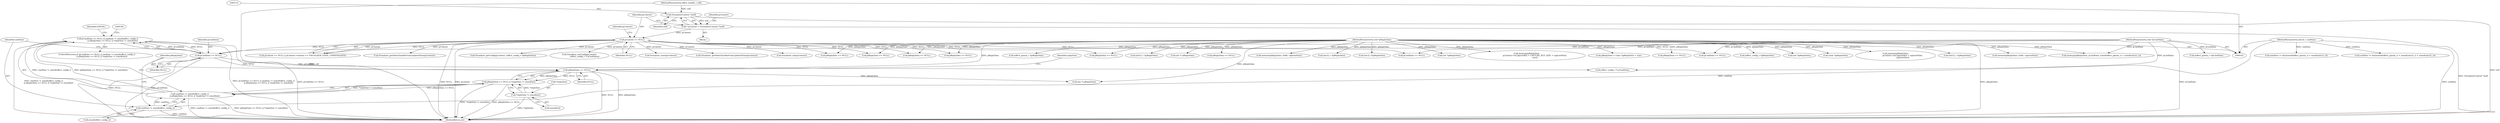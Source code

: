 digraph "0_Android_aeea52da00d210587fb3ed895de3d5f2e0264c88_11@API" {
"1000159" [label="(Call,pCmdData == NULL || cmdSize != sizeof(effect_config_t)\n                || pReplyData == NULL || *replySize != sizeof(int))"];
"1000160" [label="(Call,pCmdData == NULL)"];
"1000106" [label="(MethodParameterIn,void *pCmdData)"];
"1000119" [label="(Call,pContext == NULL)"];
"1000111" [label="(Call,* pContext = (VisualizerContext *)self)"];
"1000113" [label="(Call,(VisualizerContext *)self)"];
"1000103" [label="(MethodParameterIn,effect_handle_t self)"];
"1000163" [label="(Call,cmdSize != sizeof(effect_config_t)\n                || pReplyData == NULL || *replySize != sizeof(int))"];
"1000164" [label="(Call,cmdSize != sizeof(effect_config_t))"];
"1000105" [label="(MethodParameterIn,uint32_t cmdSize)"];
"1000168" [label="(Call,pReplyData == NULL || *replySize != sizeof(int))"];
"1000169" [label="(Call,pReplyData == NULL)"];
"1000108" [label="(MethodParameterIn,void *pReplyData)"];
"1000172" [label="(Call,*replySize != sizeof(int))"];
"1000801" [label="(Call,Visualizer_getDeltaTimeMsFromUpdatedTime(pContext))"];
"1000303" [label="(Call,cmdSize != (int)(sizeof(effect_param_t) + sizeof(uint32_t)))"];
"1000105" [label="(MethodParameterIn,uint32_t cmdSize)"];
"1000112" [label="(Identifier,pContext)"];
"1000674" [label="(Call,memset(pReplyData, 0x80, captureSize))"];
"1000161" [label="(Identifier,pCmdData)"];
"1000601" [label="(Call,(int32_t *)pReplyData)"];
"1000926" [label="(Call,(int32_t*)pReplyData)"];
"1000171" [label="(Identifier,NULL)"];
"1000195" [label="(Call,pReplyData == NULL)"];
"1000251" [label="(Call,(int *)pReplyData)"];
"1000115" [label="(Identifier,self)"];
"1000207" [label="(Call,Visualizer_getConfig(pContext, (effect_config_t *)pReplyData))"];
"1000299" [label="(Call,pCmdData == NULL)"];
"1000739" [label="(Call,memcpy(pReplyData,\n                           pContext->mCaptureBuf + CAPTURE_BUF_SIZE + capturePoint,\n                           size))"];
"1000163" [label="(Call,cmdSize != sizeof(effect_config_t)\n                || pReplyData == NULL || *replySize != sizeof(int))"];
"1000160" [label="(Call,pCmdData == NULL)"];
"1000186" [label="(Call,Visualizer_setConfig(pContext,\n                 (effect_config_t *) pCmdData))"];
"1000108" [label="(MethodParameterIn,void *pReplyData)"];
"1000169" [label="(Call,pReplyData == NULL)"];
"1000164" [label="(Call,cmdSize != sizeof(effect_config_t))"];
"1000749" [label="(Call,pReplyData = (char *)pReplyData + size)"];
"1000313" [label="(Call,pReplyData == NULL)"];
"1000996" [label="(MethodReturn,int)"];
"1000170" [label="(Identifier,pReplyData)"];
"1000119" [label="(Call,pContext == NULL)"];
"1000166" [label="(Call,sizeof(effect_config_t))"];
"1000474" [label="(Call,cmdSize != (int)(sizeof(effect_param_t) + sizeof(uint32_t) + sizeof(uint32_t)))"];
"1000209" [label="(Call,(effect_config_t *)pReplyData)"];
"1000180" [label="(Identifier,EINVAL)"];
"1000621" [label="(Call,pReplyData == NULL)"];
"1000113" [label="(Call,(VisualizerContext *)self)"];
"1000290" [label="(Call,(int *)pReplyData)"];
"1000165" [label="(Identifier,cmdSize)"];
"1000174" [label="(Identifier,replySize)"];
"1000752" [label="(Call,(char *)pReplyData)"];
"1000762" [label="(Call,memcpy(pReplyData,\n                       pContext->mCaptureBuf + capturePoint,\n                       captureSize))"];
"1000188" [label="(Call,(effect_config_t *) pCmdData)"];
"1000121" [label="(Identifier,NULL)"];
"1000214" [label="(Call,Visualizer_reset(pContext))"];
"1000642" [label="(Call,Visualizer_getDeltaTimeMsFromUpdatedTime(pContext))"];
"1000501" [label="(Call,(int32_t *)pReplyData)"];
"1000220" [label="(Call,pReplyData == NULL)"];
"1000183" [label="(Call,(int *) pReplyData)"];
"1000470" [label="(Call,pCmdData == NULL)"];
"1000779" [label="(Call,memset(pReplyData, 0x80, captureSize))"];
"1000111" [label="(Call,* pContext = (VisualizerContext *)self)"];
"1000137" [label="(Call,pReplyData == NULL)"];
"1000159" [label="(Call,pCmdData == NULL || cmdSize != sizeof(effect_config_t)\n                || pReplyData == NULL || *replySize != sizeof(int))"];
"1000173" [label="(Call,*replySize)"];
"1000162" [label="(Identifier,NULL)"];
"1000120" [label="(Identifier,pContext)"];
"1000124" [label="(Identifier,pContext)"];
"1000158" [label="(ControlStructure,if (pCmdData == NULL || cmdSize != sizeof(effect_config_t)\n                || pReplyData == NULL || *replySize != sizeof(int)))"];
"1000168" [label="(Call,pReplyData == NULL || *replySize != sizeof(int))"];
"1000344" [label="(Call,(effect_param_t *)pReplyData)"];
"1000154" [label="(Call,Visualizer_init(pContext))"];
"1000103" [label="(MethodParameterIn,effect_handle_t self)"];
"1000528" [label="(Call,(int32_t *)pReplyData)"];
"1000175" [label="(Call,sizeof(int))"];
"1000333" [label="(Call,memcpy(pReplyData, pCmdData, sizeof(effect_param_t) + sizeof(uint32_t)))"];
"1000259" [label="(Call,pReplyData == NULL)"];
"1000109" [label="(Block,)"];
"1000151" [label="(Call,(int *) pReplyData)"];
"1000118" [label="(Call,pContext == NULL || pContext->mState == VISUALIZER_STATE_UNINITIALIZED)"];
"1000508" [label="(Call,(effect_param_t *)pCmdData)"];
"1000106" [label="(MethodParameterIn,void *pCmdData)"];
"1000172" [label="(Call,*replySize != sizeof(int))"];
"1000487" [label="(Call,pReplyData == NULL)"];
"1000159" -> "1000158"  [label="AST: "];
"1000159" -> "1000160"  [label="CFG: "];
"1000159" -> "1000163"  [label="CFG: "];
"1000160" -> "1000159"  [label="AST: "];
"1000163" -> "1000159"  [label="AST: "];
"1000180" -> "1000159"  [label="CFG: "];
"1000184" -> "1000159"  [label="CFG: "];
"1000159" -> "1000996"  [label="DDG: pCmdData == NULL || cmdSize != sizeof(effect_config_t)\n                || pReplyData == NULL || *replySize != sizeof(int)"];
"1000159" -> "1000996"  [label="DDG: pCmdData == NULL"];
"1000159" -> "1000996"  [label="DDG: cmdSize != sizeof(effect_config_t)\n                || pReplyData == NULL || *replySize != sizeof(int)"];
"1000160" -> "1000159"  [label="DDG: pCmdData"];
"1000160" -> "1000159"  [label="DDG: NULL"];
"1000163" -> "1000159"  [label="DDG: cmdSize != sizeof(effect_config_t)"];
"1000163" -> "1000159"  [label="DDG: pReplyData == NULL || *replySize != sizeof(int)"];
"1000160" -> "1000162"  [label="CFG: "];
"1000161" -> "1000160"  [label="AST: "];
"1000162" -> "1000160"  [label="AST: "];
"1000165" -> "1000160"  [label="CFG: "];
"1000160" -> "1000996"  [label="DDG: NULL"];
"1000160" -> "1000996"  [label="DDG: pCmdData"];
"1000106" -> "1000160"  [label="DDG: pCmdData"];
"1000119" -> "1000160"  [label="DDG: NULL"];
"1000160" -> "1000169"  [label="DDG: NULL"];
"1000160" -> "1000188"  [label="DDG: pCmdData"];
"1000106" -> "1000102"  [label="AST: "];
"1000106" -> "1000996"  [label="DDG: pCmdData"];
"1000106" -> "1000188"  [label="DDG: pCmdData"];
"1000106" -> "1000299"  [label="DDG: pCmdData"];
"1000106" -> "1000333"  [label="DDG: pCmdData"];
"1000106" -> "1000470"  [label="DDG: pCmdData"];
"1000106" -> "1000508"  [label="DDG: pCmdData"];
"1000119" -> "1000118"  [label="AST: "];
"1000119" -> "1000121"  [label="CFG: "];
"1000120" -> "1000119"  [label="AST: "];
"1000121" -> "1000119"  [label="AST: "];
"1000124" -> "1000119"  [label="CFG: "];
"1000118" -> "1000119"  [label="CFG: "];
"1000119" -> "1000996"  [label="DDG: NULL"];
"1000119" -> "1000996"  [label="DDG: pContext"];
"1000119" -> "1000118"  [label="DDG: pContext"];
"1000119" -> "1000118"  [label="DDG: NULL"];
"1000111" -> "1000119"  [label="DDG: pContext"];
"1000119" -> "1000137"  [label="DDG: NULL"];
"1000119" -> "1000154"  [label="DDG: pContext"];
"1000119" -> "1000186"  [label="DDG: pContext"];
"1000119" -> "1000195"  [label="DDG: NULL"];
"1000119" -> "1000207"  [label="DDG: pContext"];
"1000119" -> "1000214"  [label="DDG: pContext"];
"1000119" -> "1000220"  [label="DDG: NULL"];
"1000119" -> "1000259"  [label="DDG: NULL"];
"1000119" -> "1000299"  [label="DDG: NULL"];
"1000119" -> "1000470"  [label="DDG: NULL"];
"1000119" -> "1000621"  [label="DDG: NULL"];
"1000119" -> "1000642"  [label="DDG: pContext"];
"1000119" -> "1000801"  [label="DDG: pContext"];
"1000111" -> "1000109"  [label="AST: "];
"1000111" -> "1000113"  [label="CFG: "];
"1000112" -> "1000111"  [label="AST: "];
"1000113" -> "1000111"  [label="AST: "];
"1000120" -> "1000111"  [label="CFG: "];
"1000111" -> "1000996"  [label="DDG: (VisualizerContext *)self"];
"1000113" -> "1000111"  [label="DDG: self"];
"1000113" -> "1000115"  [label="CFG: "];
"1000114" -> "1000113"  [label="AST: "];
"1000115" -> "1000113"  [label="AST: "];
"1000113" -> "1000996"  [label="DDG: self"];
"1000103" -> "1000113"  [label="DDG: self"];
"1000103" -> "1000102"  [label="AST: "];
"1000103" -> "1000996"  [label="DDG: self"];
"1000163" -> "1000164"  [label="CFG: "];
"1000163" -> "1000168"  [label="CFG: "];
"1000164" -> "1000163"  [label="AST: "];
"1000168" -> "1000163"  [label="AST: "];
"1000163" -> "1000996"  [label="DDG: cmdSize != sizeof(effect_config_t)"];
"1000163" -> "1000996"  [label="DDG: pReplyData == NULL || *replySize != sizeof(int)"];
"1000164" -> "1000163"  [label="DDG: cmdSize"];
"1000168" -> "1000163"  [label="DDG: pReplyData == NULL"];
"1000168" -> "1000163"  [label="DDG: *replySize != sizeof(int)"];
"1000164" -> "1000166"  [label="CFG: "];
"1000165" -> "1000164"  [label="AST: "];
"1000166" -> "1000164"  [label="AST: "];
"1000170" -> "1000164"  [label="CFG: "];
"1000164" -> "1000996"  [label="DDG: cmdSize"];
"1000105" -> "1000164"  [label="DDG: cmdSize"];
"1000105" -> "1000102"  [label="AST: "];
"1000105" -> "1000996"  [label="DDG: cmdSize"];
"1000105" -> "1000303"  [label="DDG: cmdSize"];
"1000105" -> "1000474"  [label="DDG: cmdSize"];
"1000168" -> "1000169"  [label="CFG: "];
"1000168" -> "1000172"  [label="CFG: "];
"1000169" -> "1000168"  [label="AST: "];
"1000172" -> "1000168"  [label="AST: "];
"1000168" -> "1000996"  [label="DDG: *replySize != sizeof(int)"];
"1000168" -> "1000996"  [label="DDG: pReplyData == NULL"];
"1000169" -> "1000168"  [label="DDG: pReplyData"];
"1000169" -> "1000168"  [label="DDG: NULL"];
"1000172" -> "1000168"  [label="DDG: *replySize"];
"1000169" -> "1000171"  [label="CFG: "];
"1000170" -> "1000169"  [label="AST: "];
"1000171" -> "1000169"  [label="AST: "];
"1000174" -> "1000169"  [label="CFG: "];
"1000169" -> "1000996"  [label="DDG: NULL"];
"1000169" -> "1000996"  [label="DDG: pReplyData"];
"1000108" -> "1000169"  [label="DDG: pReplyData"];
"1000169" -> "1000183"  [label="DDG: pReplyData"];
"1000108" -> "1000102"  [label="AST: "];
"1000108" -> "1000996"  [label="DDG: pReplyData"];
"1000108" -> "1000137"  [label="DDG: pReplyData"];
"1000108" -> "1000151"  [label="DDG: pReplyData"];
"1000108" -> "1000183"  [label="DDG: pReplyData"];
"1000108" -> "1000195"  [label="DDG: pReplyData"];
"1000108" -> "1000209"  [label="DDG: pReplyData"];
"1000108" -> "1000220"  [label="DDG: pReplyData"];
"1000108" -> "1000251"  [label="DDG: pReplyData"];
"1000108" -> "1000259"  [label="DDG: pReplyData"];
"1000108" -> "1000290"  [label="DDG: pReplyData"];
"1000108" -> "1000313"  [label="DDG: pReplyData"];
"1000108" -> "1000333"  [label="DDG: pReplyData"];
"1000108" -> "1000344"  [label="DDG: pReplyData"];
"1000108" -> "1000487"  [label="DDG: pReplyData"];
"1000108" -> "1000501"  [label="DDG: pReplyData"];
"1000108" -> "1000528"  [label="DDG: pReplyData"];
"1000108" -> "1000601"  [label="DDG: pReplyData"];
"1000108" -> "1000621"  [label="DDG: pReplyData"];
"1000108" -> "1000674"  [label="DDG: pReplyData"];
"1000108" -> "1000739"  [label="DDG: pReplyData"];
"1000108" -> "1000749"  [label="DDG: pReplyData"];
"1000108" -> "1000752"  [label="DDG: pReplyData"];
"1000108" -> "1000762"  [label="DDG: pReplyData"];
"1000108" -> "1000779"  [label="DDG: pReplyData"];
"1000108" -> "1000926"  [label="DDG: pReplyData"];
"1000172" -> "1000175"  [label="CFG: "];
"1000173" -> "1000172"  [label="AST: "];
"1000175" -> "1000172"  [label="AST: "];
"1000172" -> "1000996"  [label="DDG: *replySize"];
}
